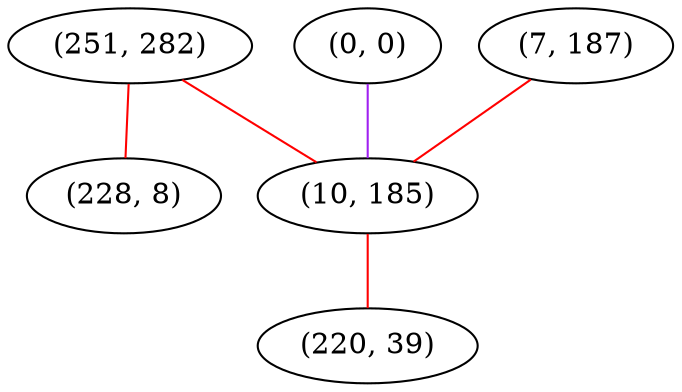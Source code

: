 graph "" {
"(251, 282)";
"(0, 0)";
"(228, 8)";
"(7, 187)";
"(10, 185)";
"(220, 39)";
"(251, 282)" -- "(10, 185)"  [color=red, key=0, weight=1];
"(251, 282)" -- "(228, 8)"  [color=red, key=0, weight=1];
"(0, 0)" -- "(10, 185)"  [color=purple, key=0, weight=4];
"(7, 187)" -- "(10, 185)"  [color=red, key=0, weight=1];
"(10, 185)" -- "(220, 39)"  [color=red, key=0, weight=1];
}
